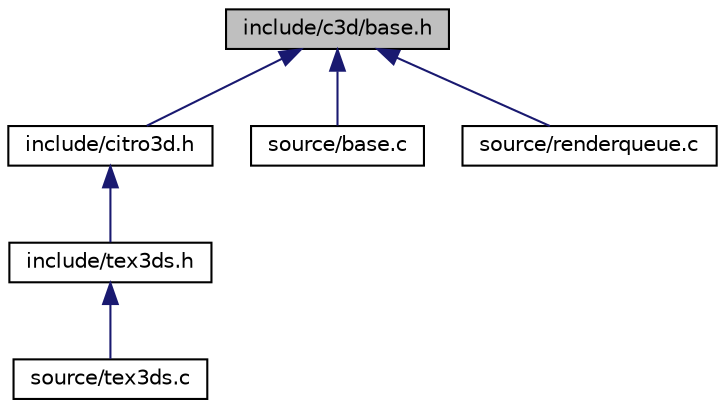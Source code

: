 digraph "include/c3d/base.h"
{
  edge [fontname="Helvetica",fontsize="10",labelfontname="Helvetica",labelfontsize="10"];
  node [fontname="Helvetica",fontsize="10",shape=record];
  Node7 [label="include/c3d/base.h",height=0.2,width=0.4,color="black", fillcolor="grey75", style="filled", fontcolor="black"];
  Node7 -> Node8 [dir="back",color="midnightblue",fontsize="10",style="solid",fontname="Helvetica"];
  Node8 [label="include/citro3d.h",height=0.2,width=0.4,color="black", fillcolor="white", style="filled",URL="$citro3d_8h.html"];
  Node8 -> Node9 [dir="back",color="midnightblue",fontsize="10",style="solid",fontname="Helvetica"];
  Node9 [label="include/tex3ds.h",height=0.2,width=0.4,color="black", fillcolor="white", style="filled",URL="$tex3ds_8h.html",tooltip="tex3ds support "];
  Node9 -> Node10 [dir="back",color="midnightblue",fontsize="10",style="solid",fontname="Helvetica"];
  Node10 [label="source/tex3ds.c",height=0.2,width=0.4,color="black", fillcolor="white", style="filled",URL="$tex3ds_8c.html",tooltip="Tex3DS routines. "];
  Node7 -> Node11 [dir="back",color="midnightblue",fontsize="10",style="solid",fontname="Helvetica"];
  Node11 [label="source/base.c",height=0.2,width=0.4,color="black", fillcolor="white", style="filled",URL="$base_8c.html"];
  Node7 -> Node12 [dir="back",color="midnightblue",fontsize="10",style="solid",fontname="Helvetica"];
  Node12 [label="source/renderqueue.c",height=0.2,width=0.4,color="black", fillcolor="white", style="filled",URL="$renderqueue_8c.html"];
}
